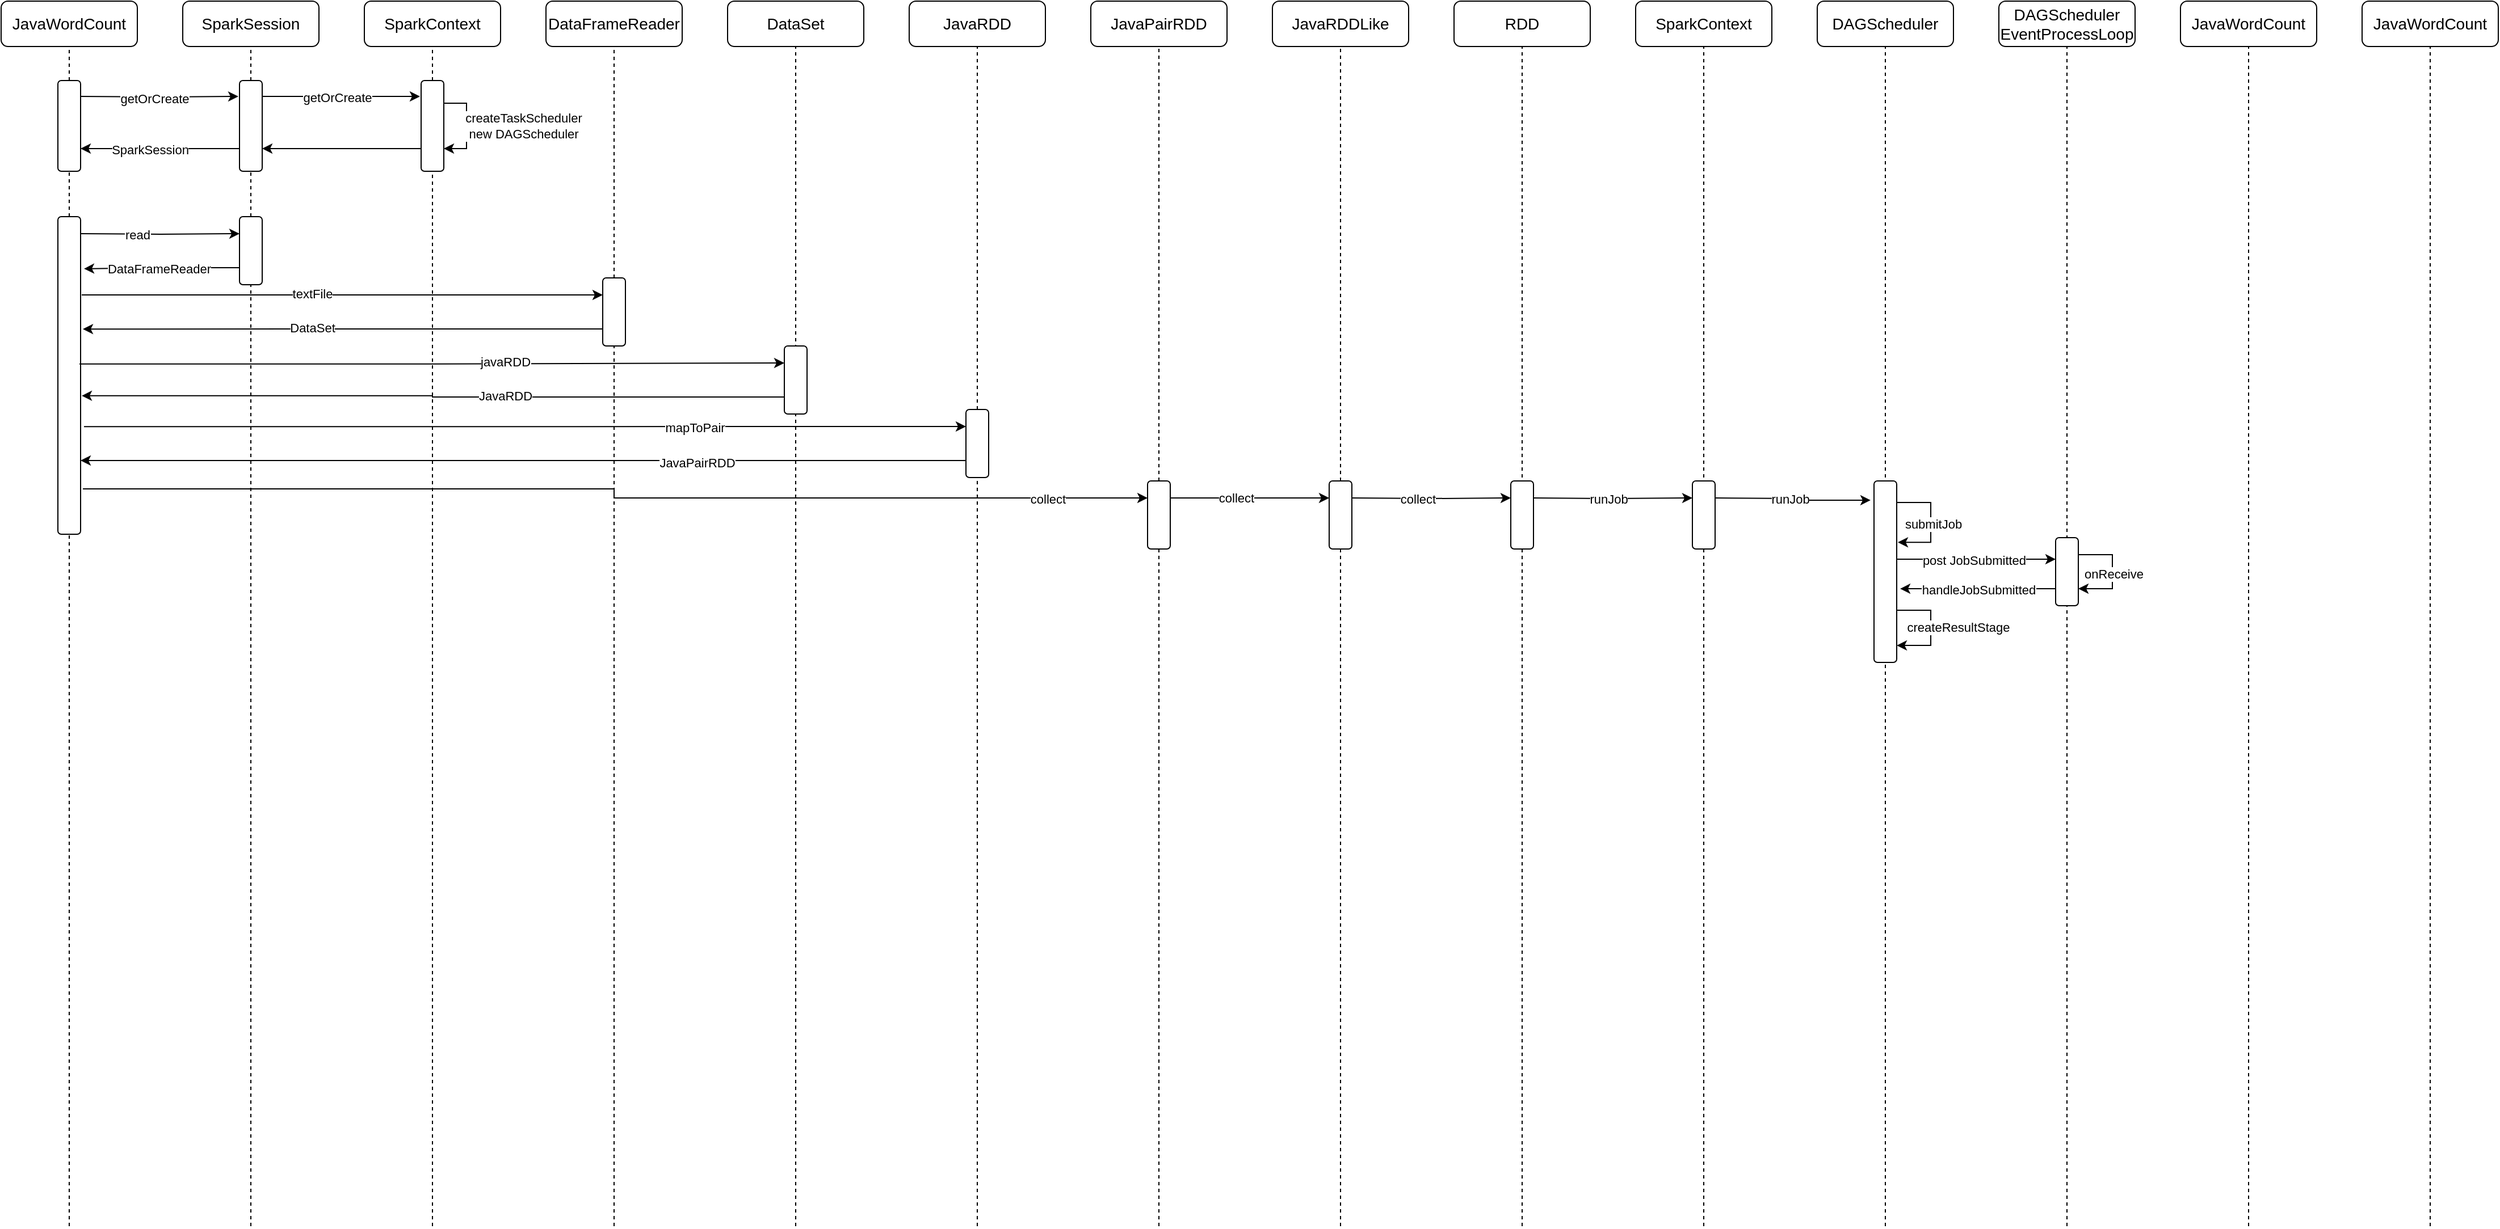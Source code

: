 <mxfile version="16.6.2" type="github">
  <diagram id="U8BS91Y_MRsQbwHD1So6" name="Page-1">
    <mxGraphModel dx="3633" dy="809" grid="1" gridSize="10" guides="1" tooltips="1" connect="1" arrows="1" fold="1" page="1" pageScale="1" pageWidth="1200" pageHeight="3000" math="0" shadow="0">
      <root>
        <mxCell id="0" />
        <mxCell id="1" parent="0" />
        <mxCell id="0Mfr6jbFzVe-f7cG6Vl7-1" value="DataFrameReader" style="rounded=1;html=1;fontSize=14;whiteSpace=wrap;" parent="1" vertex="1">
          <mxGeometry x="-1840" y="80" width="120" height="40" as="geometry" />
        </mxCell>
        <mxCell id="0Mfr6jbFzVe-f7cG6Vl7-2" value="" style="endArrow=none;dashed=1;html=1;rounded=0;entryX=0.5;entryY=1;entryDx=0;entryDy=0;startArrow=none;" parent="1" edge="1" source="-e6ujkZfyic5jgYB_E-2-20">
          <mxGeometry width="50" height="50" relative="1" as="geometry">
            <mxPoint x="-1780" y="1160" as="sourcePoint" />
            <mxPoint x="-1780" y="120" as="targetPoint" />
          </mxGeometry>
        </mxCell>
        <mxCell id="0Mfr6jbFzVe-f7cG6Vl7-5" value="DataSet" style="rounded=1;html=1;fontSize=14;whiteSpace=wrap;" parent="1" vertex="1">
          <mxGeometry x="-1680" y="80" width="120" height="40" as="geometry" />
        </mxCell>
        <mxCell id="0Mfr6jbFzVe-f7cG6Vl7-6" value="" style="endArrow=none;dashed=1;html=1;rounded=0;entryX=0.5;entryY=1;entryDx=0;entryDy=0;startArrow=none;" parent="1" edge="1">
          <mxGeometry width="50" height="50" relative="1" as="geometry">
            <mxPoint x="-1620" y="1160" as="sourcePoint" />
            <mxPoint x="-1620" y="120" as="targetPoint" />
          </mxGeometry>
        </mxCell>
        <mxCell id="0Mfr6jbFzVe-f7cG6Vl7-7" value="JavaRDD" style="rounded=1;html=1;fontSize=14;whiteSpace=wrap;" parent="1" vertex="1">
          <mxGeometry x="-1520" y="80" width="120" height="40" as="geometry" />
        </mxCell>
        <mxCell id="0Mfr6jbFzVe-f7cG6Vl7-8" value="" style="endArrow=none;dashed=1;html=1;rounded=0;entryX=0.5;entryY=1;entryDx=0;entryDy=0;startArrow=none;" parent="1" edge="1">
          <mxGeometry width="50" height="50" relative="1" as="geometry">
            <mxPoint x="-1460" y="1160" as="sourcePoint" />
            <mxPoint x="-1460" y="120" as="targetPoint" />
          </mxGeometry>
        </mxCell>
        <mxCell id="0Mfr6jbFzVe-f7cG6Vl7-9" value="JavaPairRDD" style="rounded=1;html=1;fontSize=14;whiteSpace=wrap;" parent="1" vertex="1">
          <mxGeometry x="-1360" y="80" width="120" height="40" as="geometry" />
        </mxCell>
        <mxCell id="0Mfr6jbFzVe-f7cG6Vl7-10" value="" style="endArrow=none;dashed=1;html=1;rounded=0;entryX=0.5;entryY=1;entryDx=0;entryDy=0;startArrow=none;" parent="1" edge="1" source="-e6ujkZfyic5jgYB_E-2-28">
          <mxGeometry width="50" height="50" relative="1" as="geometry">
            <mxPoint x="-1300" y="1160" as="sourcePoint" />
            <mxPoint x="-1300" y="120" as="targetPoint" />
          </mxGeometry>
        </mxCell>
        <mxCell id="0Mfr6jbFzVe-f7cG6Vl7-11" value="JavaRDDLike" style="rounded=1;html=1;fontSize=14;whiteSpace=wrap;" parent="1" vertex="1">
          <mxGeometry x="-1200" y="80" width="120" height="40" as="geometry" />
        </mxCell>
        <mxCell id="0Mfr6jbFzVe-f7cG6Vl7-12" value="" style="endArrow=none;dashed=1;html=1;rounded=0;entryX=0.5;entryY=1;entryDx=0;entryDy=0;startArrow=none;" parent="1" edge="1" source="-e6ujkZfyic5jgYB_E-2-44">
          <mxGeometry width="50" height="50" relative="1" as="geometry">
            <mxPoint x="-1140" y="1160" as="sourcePoint" />
            <mxPoint x="-1140" y="120" as="targetPoint" />
          </mxGeometry>
        </mxCell>
        <mxCell id="0Mfr6jbFzVe-f7cG6Vl7-13" value="RDD" style="rounded=1;html=1;fontSize=14;whiteSpace=wrap;" parent="1" vertex="1">
          <mxGeometry x="-1040" y="80" width="120" height="40" as="geometry" />
        </mxCell>
        <mxCell id="0Mfr6jbFzVe-f7cG6Vl7-14" value="" style="endArrow=none;dashed=1;html=1;rounded=0;entryX=0.5;entryY=1;entryDx=0;entryDy=0;startArrow=none;" parent="1" edge="1">
          <mxGeometry width="50" height="50" relative="1" as="geometry">
            <mxPoint x="-980" y="1160" as="sourcePoint" />
            <mxPoint x="-980" y="120" as="targetPoint" />
          </mxGeometry>
        </mxCell>
        <mxCell id="0Mfr6jbFzVe-f7cG6Vl7-15" value="SparkContext" style="rounded=1;html=1;fontSize=14;whiteSpace=wrap;" parent="1" vertex="1">
          <mxGeometry x="-880" y="80" width="120" height="40" as="geometry" />
        </mxCell>
        <mxCell id="0Mfr6jbFzVe-f7cG6Vl7-16" value="" style="endArrow=none;dashed=1;html=1;rounded=0;entryX=0.5;entryY=1;entryDx=0;entryDy=0;startArrow=none;" parent="1" edge="1">
          <mxGeometry width="50" height="50" relative="1" as="geometry">
            <mxPoint x="-820" y="1160" as="sourcePoint" />
            <mxPoint x="-820" y="120" as="targetPoint" />
          </mxGeometry>
        </mxCell>
        <mxCell id="0Mfr6jbFzVe-f7cG6Vl7-17" value="DAGScheduler" style="rounded=1;html=1;fontSize=14;whiteSpace=wrap;" parent="1" vertex="1">
          <mxGeometry x="-720" y="80" width="120" height="40" as="geometry" />
        </mxCell>
        <mxCell id="0Mfr6jbFzVe-f7cG6Vl7-18" value="" style="endArrow=none;dashed=1;html=1;rounded=0;entryX=0.5;entryY=1;entryDx=0;entryDy=0;startArrow=none;" parent="1" edge="1">
          <mxGeometry width="50" height="50" relative="1" as="geometry">
            <mxPoint x="-660" y="1160" as="sourcePoint" />
            <mxPoint x="-660" y="120" as="targetPoint" />
          </mxGeometry>
        </mxCell>
        <mxCell id="0Mfr6jbFzVe-f7cG6Vl7-19" value="&lt;div&gt;DAGScheduler&lt;/div&gt;&lt;div&gt;EventProcessLoop&lt;/div&gt;" style="rounded=1;html=1;fontSize=14;whiteSpace=wrap;" parent="1" vertex="1">
          <mxGeometry x="-560" y="80" width="120" height="40" as="geometry" />
        </mxCell>
        <mxCell id="0Mfr6jbFzVe-f7cG6Vl7-20" value="" style="endArrow=none;dashed=1;html=1;rounded=0;entryX=0.5;entryY=1;entryDx=0;entryDy=0;startArrow=none;" parent="1" edge="1">
          <mxGeometry width="50" height="50" relative="1" as="geometry">
            <mxPoint x="-500" y="1160" as="sourcePoint" />
            <mxPoint x="-500" y="120" as="targetPoint" />
          </mxGeometry>
        </mxCell>
        <mxCell id="0Mfr6jbFzVe-f7cG6Vl7-21" value="JavaWordCount" style="rounded=1;html=1;fontSize=14;whiteSpace=wrap;" parent="1" vertex="1">
          <mxGeometry x="-400" y="80" width="120" height="40" as="geometry" />
        </mxCell>
        <mxCell id="0Mfr6jbFzVe-f7cG6Vl7-22" value="" style="endArrow=none;dashed=1;html=1;rounded=0;entryX=0.5;entryY=1;entryDx=0;entryDy=0;startArrow=none;" parent="1" edge="1">
          <mxGeometry width="50" height="50" relative="1" as="geometry">
            <mxPoint x="-340" y="1160" as="sourcePoint" />
            <mxPoint x="-340" y="120" as="targetPoint" />
          </mxGeometry>
        </mxCell>
        <mxCell id="0Mfr6jbFzVe-f7cG6Vl7-23" value="JavaWordCount" style="rounded=1;html=1;fontSize=14;whiteSpace=wrap;" parent="1" vertex="1">
          <mxGeometry x="-240" y="80" width="120" height="40" as="geometry" />
        </mxCell>
        <mxCell id="0Mfr6jbFzVe-f7cG6Vl7-24" value="" style="endArrow=none;dashed=1;html=1;rounded=0;entryX=0.5;entryY=1;entryDx=0;entryDy=0;startArrow=none;" parent="1" edge="1">
          <mxGeometry width="50" height="50" relative="1" as="geometry">
            <mxPoint x="-180" y="1160" as="sourcePoint" />
            <mxPoint x="-180" y="120" as="targetPoint" />
          </mxGeometry>
        </mxCell>
        <mxCell id="0Mfr6jbFzVe-f7cG6Vl7-25" value="SparkContext" style="rounded=1;html=1;fontSize=14;whiteSpace=wrap;" parent="1" vertex="1">
          <mxGeometry x="-2000" y="80" width="120" height="40" as="geometry" />
        </mxCell>
        <mxCell id="0Mfr6jbFzVe-f7cG6Vl7-26" value="" style="endArrow=none;dashed=1;html=1;rounded=0;entryX=0.5;entryY=1;entryDx=0;entryDy=0;startArrow=none;" parent="1" edge="1" source="-e6ujkZfyic5jgYB_E-2-3">
          <mxGeometry width="50" height="50" relative="1" as="geometry">
            <mxPoint x="-1940" y="1160" as="sourcePoint" />
            <mxPoint x="-1940" y="120" as="targetPoint" />
          </mxGeometry>
        </mxCell>
        <mxCell id="0Mfr6jbFzVe-f7cG6Vl7-27" value="SparkSession" style="rounded=1;html=1;fontSize=14;whiteSpace=wrap;" parent="1" vertex="1">
          <mxGeometry x="-2160" y="80" width="120" height="40" as="geometry" />
        </mxCell>
        <mxCell id="0Mfr6jbFzVe-f7cG6Vl7-28" value="" style="endArrow=none;dashed=1;html=1;rounded=0;entryX=0.5;entryY=1;entryDx=0;entryDy=0;startArrow=none;" parent="1" edge="1" source="-e6ujkZfyic5jgYB_E-2-15">
          <mxGeometry width="50" height="50" relative="1" as="geometry">
            <mxPoint x="-2100" y="1160" as="sourcePoint" />
            <mxPoint x="-2100" y="120" as="targetPoint" />
          </mxGeometry>
        </mxCell>
        <mxCell id="0Mfr6jbFzVe-f7cG6Vl7-29" value="JavaWordCount" style="rounded=1;html=1;fontSize=14;whiteSpace=wrap;" parent="1" vertex="1">
          <mxGeometry x="-2320" y="80" width="120" height="40" as="geometry" />
        </mxCell>
        <mxCell id="0Mfr6jbFzVe-f7cG6Vl7-30" value="" style="endArrow=none;dashed=1;html=1;rounded=0;entryX=0.5;entryY=1;entryDx=0;entryDy=0;startArrow=none;" parent="1" edge="1" source="-e6ujkZfyic5jgYB_E-2-13">
          <mxGeometry width="50" height="50" relative="1" as="geometry">
            <mxPoint x="-2260" y="1160" as="sourcePoint" />
            <mxPoint x="-2260" y="120" as="targetPoint" />
          </mxGeometry>
        </mxCell>
        <mxCell id="-e6ujkZfyic5jgYB_E-2-5" style="edgeStyle=orthogonalEdgeStyle;rounded=0;orthogonalLoop=1;jettySize=auto;html=1;entryX=-0.05;entryY=0.175;entryDx=0;entryDy=0;entryPerimeter=0;" edge="1" parent="1" target="-e6ujkZfyic5jgYB_E-2-2">
          <mxGeometry relative="1" as="geometry">
            <mxPoint x="-2250" y="164" as="sourcePoint" />
          </mxGeometry>
        </mxCell>
        <mxCell id="-e6ujkZfyic5jgYB_E-2-7" value="&lt;div&gt;getOrCreate&lt;/div&gt;" style="edgeLabel;html=1;align=center;verticalAlign=middle;resizable=0;points=[];" vertex="1" connectable="0" parent="-e6ujkZfyic5jgYB_E-2-5">
          <mxGeometry x="-0.286" y="-2" relative="1" as="geometry">
            <mxPoint x="15" y="-1" as="offset" />
          </mxGeometry>
        </mxCell>
        <mxCell id="-e6ujkZfyic5jgYB_E-2-1" value="" style="rounded=1;whiteSpace=wrap;html=1;" vertex="1" parent="1">
          <mxGeometry x="-2270" y="150" width="20" height="80" as="geometry" />
        </mxCell>
        <mxCell id="-e6ujkZfyic5jgYB_E-2-6" style="edgeStyle=orthogonalEdgeStyle;rounded=0;orthogonalLoop=1;jettySize=auto;html=1;exitX=0.95;exitY=0.175;exitDx=0;exitDy=0;entryX=-0.05;entryY=0.175;entryDx=0;entryDy=0;entryPerimeter=0;exitPerimeter=0;" edge="1" parent="1" source="-e6ujkZfyic5jgYB_E-2-2" target="-e6ujkZfyic5jgYB_E-2-3">
          <mxGeometry relative="1" as="geometry">
            <mxPoint x="-1960" y="165" as="targetPoint" />
          </mxGeometry>
        </mxCell>
        <mxCell id="-e6ujkZfyic5jgYB_E-2-8" value="getOrCreate" style="edgeLabel;html=1;align=center;verticalAlign=middle;resizable=0;points=[];" vertex="1" connectable="0" parent="-e6ujkZfyic5jgYB_E-2-6">
          <mxGeometry x="-0.343" y="-1" relative="1" as="geometry">
            <mxPoint x="21" as="offset" />
          </mxGeometry>
        </mxCell>
        <mxCell id="-e6ujkZfyic5jgYB_E-2-12" style="edgeStyle=orthogonalEdgeStyle;rounded=0;orthogonalLoop=1;jettySize=auto;html=1;exitX=0;exitY=0.75;exitDx=0;exitDy=0;entryX=1;entryY=0.75;entryDx=0;entryDy=0;" edge="1" parent="1" source="-e6ujkZfyic5jgYB_E-2-2" target="-e6ujkZfyic5jgYB_E-2-1">
          <mxGeometry relative="1" as="geometry" />
        </mxCell>
        <mxCell id="-e6ujkZfyic5jgYB_E-2-26" value="SparkSession" style="edgeLabel;html=1;align=center;verticalAlign=middle;resizable=0;points=[];" vertex="1" connectable="0" parent="-e6ujkZfyic5jgYB_E-2-12">
          <mxGeometry x="0.257" y="1" relative="1" as="geometry">
            <mxPoint x="9" as="offset" />
          </mxGeometry>
        </mxCell>
        <mxCell id="-e6ujkZfyic5jgYB_E-2-2" value="" style="rounded=1;whiteSpace=wrap;html=1;" vertex="1" parent="1">
          <mxGeometry x="-2110" y="150" width="20" height="80" as="geometry" />
        </mxCell>
        <mxCell id="-e6ujkZfyic5jgYB_E-2-11" style="edgeStyle=orthogonalEdgeStyle;rounded=0;orthogonalLoop=1;jettySize=auto;html=1;exitX=0;exitY=0.75;exitDx=0;exitDy=0;entryX=1;entryY=0.75;entryDx=0;entryDy=0;" edge="1" parent="1" source="-e6ujkZfyic5jgYB_E-2-3" target="-e6ujkZfyic5jgYB_E-2-2">
          <mxGeometry relative="1" as="geometry" />
        </mxCell>
        <mxCell id="-e6ujkZfyic5jgYB_E-2-3" value="" style="rounded=1;whiteSpace=wrap;html=1;" vertex="1" parent="1">
          <mxGeometry x="-1950" y="150" width="20" height="80" as="geometry" />
        </mxCell>
        <mxCell id="-e6ujkZfyic5jgYB_E-2-4" value="" style="endArrow=none;dashed=1;html=1;rounded=0;entryX=0.5;entryY=1;entryDx=0;entryDy=0;startArrow=none;" edge="1" parent="1" target="-e6ujkZfyic5jgYB_E-2-3">
          <mxGeometry width="50" height="50" relative="1" as="geometry">
            <mxPoint x="-1940" y="1160" as="sourcePoint" />
            <mxPoint x="-1940" y="120" as="targetPoint" />
          </mxGeometry>
        </mxCell>
        <mxCell id="-e6ujkZfyic5jgYB_E-2-9" value="&lt;div&gt;createTaskScheduler&lt;/div&gt;&lt;div&gt;new DAGScheduler&lt;br&gt;&lt;/div&gt;" style="edgeStyle=orthogonalEdgeStyle;rounded=0;orthogonalLoop=1;jettySize=auto;html=1;exitX=1;exitY=0.25;exitDx=0;exitDy=0;entryX=1;entryY=0.75;entryDx=0;entryDy=0;" edge="1" parent="1" source="-e6ujkZfyic5jgYB_E-2-3" target="-e6ujkZfyic5jgYB_E-2-3">
          <mxGeometry y="50" relative="1" as="geometry">
            <mxPoint as="offset" />
          </mxGeometry>
        </mxCell>
        <mxCell id="-e6ujkZfyic5jgYB_E-2-13" value="" style="rounded=1;whiteSpace=wrap;html=1;" vertex="1" parent="1">
          <mxGeometry x="-2270" y="270" width="20" height="280" as="geometry" />
        </mxCell>
        <mxCell id="-e6ujkZfyic5jgYB_E-2-14" value="" style="endArrow=none;dashed=1;html=1;rounded=0;entryX=0.5;entryY=1;entryDx=0;entryDy=0;startArrow=none;" edge="1" parent="1" target="-e6ujkZfyic5jgYB_E-2-13">
          <mxGeometry width="50" height="50" relative="1" as="geometry">
            <mxPoint x="-2260" y="1160" as="sourcePoint" />
            <mxPoint x="-2260" y="120" as="targetPoint" />
          </mxGeometry>
        </mxCell>
        <mxCell id="-e6ujkZfyic5jgYB_E-2-17" style="edgeStyle=orthogonalEdgeStyle;rounded=0;orthogonalLoop=1;jettySize=auto;html=1;exitX=0;exitY=0.25;exitDx=0;exitDy=0;entryX=0;entryY=0.25;entryDx=0;entryDy=0;" edge="1" parent="1" target="-e6ujkZfyic5jgYB_E-2-15">
          <mxGeometry relative="1" as="geometry">
            <mxPoint x="-2250" y="285" as="sourcePoint" />
          </mxGeometry>
        </mxCell>
        <mxCell id="-e6ujkZfyic5jgYB_E-2-35" value="read" style="edgeLabel;html=1;align=center;verticalAlign=middle;resizable=0;points=[];" vertex="1" connectable="0" parent="-e6ujkZfyic5jgYB_E-2-17">
          <mxGeometry x="-0.286" relative="1" as="geometry">
            <mxPoint as="offset" />
          </mxGeometry>
        </mxCell>
        <mxCell id="-e6ujkZfyic5jgYB_E-2-19" style="edgeStyle=orthogonalEdgeStyle;rounded=0;orthogonalLoop=1;jettySize=auto;html=1;exitX=0;exitY=0.75;exitDx=0;exitDy=0;entryX=1.15;entryY=0.164;entryDx=0;entryDy=0;entryPerimeter=0;" edge="1" parent="1" source="-e6ujkZfyic5jgYB_E-2-15" target="-e6ujkZfyic5jgYB_E-2-13">
          <mxGeometry relative="1" as="geometry" />
        </mxCell>
        <mxCell id="-e6ujkZfyic5jgYB_E-2-36" value="DataFrameReader" style="edgeLabel;html=1;align=center;verticalAlign=middle;resizable=0;points=[];" vertex="1" connectable="0" parent="-e6ujkZfyic5jgYB_E-2-19">
          <mxGeometry x="0.26" relative="1" as="geometry">
            <mxPoint x="15" as="offset" />
          </mxGeometry>
        </mxCell>
        <mxCell id="-e6ujkZfyic5jgYB_E-2-15" value="" style="rounded=1;whiteSpace=wrap;html=1;" vertex="1" parent="1">
          <mxGeometry x="-2110" y="270" width="20" height="60" as="geometry" />
        </mxCell>
        <mxCell id="-e6ujkZfyic5jgYB_E-2-16" value="" style="endArrow=none;dashed=1;html=1;rounded=0;entryX=0.5;entryY=1;entryDx=0;entryDy=0;startArrow=none;" edge="1" parent="1" target="-e6ujkZfyic5jgYB_E-2-15">
          <mxGeometry width="50" height="50" relative="1" as="geometry">
            <mxPoint x="-2100" y="1160" as="sourcePoint" />
            <mxPoint x="-2100" y="120" as="targetPoint" />
          </mxGeometry>
        </mxCell>
        <mxCell id="-e6ujkZfyic5jgYB_E-2-22" style="edgeStyle=orthogonalEdgeStyle;rounded=0;orthogonalLoop=1;jettySize=auto;html=1;exitX=0;exitY=0.25;exitDx=0;exitDy=0;entryX=1.05;entryY=0.558;entryDx=0;entryDy=0;entryPerimeter=0;" edge="1" parent="1">
          <mxGeometry relative="1" as="geometry">
            <mxPoint x="-2249" y="338.96" as="sourcePoint" />
            <mxPoint x="-1790" y="339" as="targetPoint" />
          </mxGeometry>
        </mxCell>
        <mxCell id="-e6ujkZfyic5jgYB_E-2-37" value="textFile" style="edgeLabel;html=1;align=center;verticalAlign=middle;resizable=0;points=[];" vertex="1" connectable="0" parent="-e6ujkZfyic5jgYB_E-2-22">
          <mxGeometry x="-0.116" y="1" relative="1" as="geometry">
            <mxPoint as="offset" />
          </mxGeometry>
        </mxCell>
        <mxCell id="-e6ujkZfyic5jgYB_E-2-23" style="edgeStyle=orthogonalEdgeStyle;rounded=0;orthogonalLoop=1;jettySize=auto;html=1;exitX=0;exitY=0.75;exitDx=0;exitDy=0;entryX=1.1;entryY=0.354;entryDx=0;entryDy=0;entryPerimeter=0;" edge="1" parent="1" source="-e6ujkZfyic5jgYB_E-2-20" target="-e6ujkZfyic5jgYB_E-2-13">
          <mxGeometry relative="1" as="geometry" />
        </mxCell>
        <mxCell id="-e6ujkZfyic5jgYB_E-2-38" value="DataSet" style="edgeLabel;html=1;align=center;verticalAlign=middle;resizable=0;points=[];" vertex="1" connectable="0" parent="-e6ujkZfyic5jgYB_E-2-23">
          <mxGeometry x="0.118" y="-1" relative="1" as="geometry">
            <mxPoint as="offset" />
          </mxGeometry>
        </mxCell>
        <mxCell id="-e6ujkZfyic5jgYB_E-2-20" value="" style="rounded=1;whiteSpace=wrap;html=1;" vertex="1" parent="1">
          <mxGeometry x="-1790" y="324" width="20" height="60" as="geometry" />
        </mxCell>
        <mxCell id="-e6ujkZfyic5jgYB_E-2-21" value="" style="endArrow=none;dashed=1;html=1;rounded=0;entryX=0.5;entryY=1;entryDx=0;entryDy=0;startArrow=none;" edge="1" parent="1" target="-e6ujkZfyic5jgYB_E-2-20">
          <mxGeometry width="50" height="50" relative="1" as="geometry">
            <mxPoint x="-1780" y="1160" as="sourcePoint" />
            <mxPoint x="-1780" y="120" as="targetPoint" />
          </mxGeometry>
        </mxCell>
        <mxCell id="-e6ujkZfyic5jgYB_E-2-27" style="edgeStyle=orthogonalEdgeStyle;rounded=0;orthogonalLoop=1;jettySize=auto;html=1;exitX=0.95;exitY=0.464;exitDx=0;exitDy=0;entryX=0;entryY=0.25;entryDx=0;entryDy=0;exitPerimeter=0;" edge="1" parent="1" source="-e6ujkZfyic5jgYB_E-2-13" target="-e6ujkZfyic5jgYB_E-2-24">
          <mxGeometry relative="1" as="geometry" />
        </mxCell>
        <mxCell id="-e6ujkZfyic5jgYB_E-2-39" value="javaRDD" style="edgeLabel;html=1;align=center;verticalAlign=middle;resizable=0;points=[];" vertex="1" connectable="0" parent="-e6ujkZfyic5jgYB_E-2-27">
          <mxGeometry x="0.209" y="1" relative="1" as="geometry">
            <mxPoint as="offset" />
          </mxGeometry>
        </mxCell>
        <mxCell id="-e6ujkZfyic5jgYB_E-2-30" style="edgeStyle=orthogonalEdgeStyle;rounded=0;orthogonalLoop=1;jettySize=auto;html=1;exitX=0;exitY=0.75;exitDx=0;exitDy=0;entryX=1.05;entryY=0.564;entryDx=0;entryDy=0;entryPerimeter=0;" edge="1" parent="1" source="-e6ujkZfyic5jgYB_E-2-24" target="-e6ujkZfyic5jgYB_E-2-13">
          <mxGeometry relative="1" as="geometry" />
        </mxCell>
        <mxCell id="-e6ujkZfyic5jgYB_E-2-40" value="JavaRDD" style="edgeLabel;html=1;align=center;verticalAlign=middle;resizable=0;points=[];" vertex="1" connectable="0" parent="-e6ujkZfyic5jgYB_E-2-30">
          <mxGeometry x="-0.171" y="-1" relative="1" as="geometry">
            <mxPoint x="11" as="offset" />
          </mxGeometry>
        </mxCell>
        <mxCell id="-e6ujkZfyic5jgYB_E-2-24" value="" style="rounded=1;whiteSpace=wrap;html=1;" vertex="1" parent="1">
          <mxGeometry x="-1630" y="384" width="20" height="60" as="geometry" />
        </mxCell>
        <mxCell id="-e6ujkZfyic5jgYB_E-2-31" style="edgeStyle=orthogonalEdgeStyle;rounded=0;orthogonalLoop=1;jettySize=auto;html=1;exitX=1.15;exitY=0.661;exitDx=0;exitDy=0;entryX=0;entryY=0.25;entryDx=0;entryDy=0;exitPerimeter=0;" edge="1" parent="1" source="-e6ujkZfyic5jgYB_E-2-13" target="-e6ujkZfyic5jgYB_E-2-25">
          <mxGeometry relative="1" as="geometry" />
        </mxCell>
        <mxCell id="-e6ujkZfyic5jgYB_E-2-41" value="mapToPair" style="edgeLabel;html=1;align=center;verticalAlign=middle;resizable=0;points=[];" vertex="1" connectable="0" parent="-e6ujkZfyic5jgYB_E-2-31">
          <mxGeometry x="0.384" y="-1" relative="1" as="geometry">
            <mxPoint as="offset" />
          </mxGeometry>
        </mxCell>
        <mxCell id="-e6ujkZfyic5jgYB_E-2-32" style="edgeStyle=orthogonalEdgeStyle;rounded=0;orthogonalLoop=1;jettySize=auto;html=1;exitX=0;exitY=0.75;exitDx=0;exitDy=0;" edge="1" parent="1" source="-e6ujkZfyic5jgYB_E-2-25">
          <mxGeometry relative="1" as="geometry">
            <mxPoint x="-2250" y="485" as="targetPoint" />
          </mxGeometry>
        </mxCell>
        <mxCell id="-e6ujkZfyic5jgYB_E-2-42" value="JavaPairRDD" style="edgeLabel;html=1;align=center;verticalAlign=middle;resizable=0;points=[];" vertex="1" connectable="0" parent="-e6ujkZfyic5jgYB_E-2-32">
          <mxGeometry x="-0.364" y="2" relative="1" as="geometry">
            <mxPoint x="11" as="offset" />
          </mxGeometry>
        </mxCell>
        <mxCell id="-e6ujkZfyic5jgYB_E-2-25" value="" style="rounded=1;whiteSpace=wrap;html=1;" vertex="1" parent="1">
          <mxGeometry x="-1470" y="440" width="20" height="60" as="geometry" />
        </mxCell>
        <mxCell id="-e6ujkZfyic5jgYB_E-2-33" style="edgeStyle=orthogonalEdgeStyle;rounded=0;orthogonalLoop=1;jettySize=auto;html=1;exitX=1.1;exitY=0.857;exitDx=0;exitDy=0;entryX=0;entryY=0.25;entryDx=0;entryDy=0;exitPerimeter=0;" edge="1" parent="1" source="-e6ujkZfyic5jgYB_E-2-13" target="-e6ujkZfyic5jgYB_E-2-28">
          <mxGeometry relative="1" as="geometry" />
        </mxCell>
        <mxCell id="-e6ujkZfyic5jgYB_E-2-43" value="collect" style="edgeLabel;html=1;align=center;verticalAlign=middle;resizable=0;points=[];" vertex="1" connectable="0" parent="-e6ujkZfyic5jgYB_E-2-33">
          <mxGeometry x="0.812" y="-1" relative="1" as="geometry">
            <mxPoint x="1" as="offset" />
          </mxGeometry>
        </mxCell>
        <mxCell id="-e6ujkZfyic5jgYB_E-2-46" style="edgeStyle=orthogonalEdgeStyle;rounded=0;orthogonalLoop=1;jettySize=auto;html=1;exitX=1;exitY=0.25;exitDx=0;exitDy=0;entryX=0;entryY=0.25;entryDx=0;entryDy=0;" edge="1" parent="1" source="-e6ujkZfyic5jgYB_E-2-28" target="-e6ujkZfyic5jgYB_E-2-44">
          <mxGeometry relative="1" as="geometry" />
        </mxCell>
        <mxCell id="-e6ujkZfyic5jgYB_E-2-47" value="collect" style="edgeLabel;html=1;align=center;verticalAlign=middle;resizable=0;points=[];" vertex="1" connectable="0" parent="-e6ujkZfyic5jgYB_E-2-46">
          <mxGeometry x="-0.171" relative="1" as="geometry">
            <mxPoint as="offset" />
          </mxGeometry>
        </mxCell>
        <mxCell id="-e6ujkZfyic5jgYB_E-2-28" value="" style="rounded=1;whiteSpace=wrap;html=1;" vertex="1" parent="1">
          <mxGeometry x="-1310" y="503" width="20" height="60" as="geometry" />
        </mxCell>
        <mxCell id="-e6ujkZfyic5jgYB_E-2-29" value="" style="endArrow=none;dashed=1;html=1;rounded=0;entryX=0.5;entryY=1;entryDx=0;entryDy=0;startArrow=none;" edge="1" parent="1" target="-e6ujkZfyic5jgYB_E-2-28">
          <mxGeometry width="50" height="50" relative="1" as="geometry">
            <mxPoint x="-1300" y="1160" as="sourcePoint" />
            <mxPoint x="-1300" y="120" as="targetPoint" />
          </mxGeometry>
        </mxCell>
        <mxCell id="-e6ujkZfyic5jgYB_E-2-44" value="" style="rounded=1;whiteSpace=wrap;html=1;" vertex="1" parent="1">
          <mxGeometry x="-1150" y="503" width="20" height="60" as="geometry" />
        </mxCell>
        <mxCell id="-e6ujkZfyic5jgYB_E-2-45" value="" style="endArrow=none;dashed=1;html=1;rounded=0;entryX=0.5;entryY=1;entryDx=0;entryDy=0;startArrow=none;" edge="1" parent="1" target="-e6ujkZfyic5jgYB_E-2-44">
          <mxGeometry width="50" height="50" relative="1" as="geometry">
            <mxPoint x="-1140" y="1160" as="sourcePoint" />
            <mxPoint x="-1140" y="120" as="targetPoint" />
          </mxGeometry>
        </mxCell>
        <mxCell id="-e6ujkZfyic5jgYB_E-2-48" style="edgeStyle=orthogonalEdgeStyle;rounded=0;orthogonalLoop=1;jettySize=auto;html=1;exitX=1;exitY=0.25;exitDx=0;exitDy=0;entryX=0;entryY=0.25;entryDx=0;entryDy=0;" edge="1" parent="1" target="-e6ujkZfyic5jgYB_E-2-50">
          <mxGeometry relative="1" as="geometry">
            <mxPoint x="-1130" y="518" as="sourcePoint" />
          </mxGeometry>
        </mxCell>
        <mxCell id="-e6ujkZfyic5jgYB_E-2-49" value="collect" style="edgeLabel;html=1;align=center;verticalAlign=middle;resizable=0;points=[];" vertex="1" connectable="0" parent="-e6ujkZfyic5jgYB_E-2-48">
          <mxGeometry x="-0.171" relative="1" as="geometry">
            <mxPoint as="offset" />
          </mxGeometry>
        </mxCell>
        <mxCell id="-e6ujkZfyic5jgYB_E-2-50" value="" style="rounded=1;whiteSpace=wrap;html=1;" vertex="1" parent="1">
          <mxGeometry x="-990" y="503" width="20" height="60" as="geometry" />
        </mxCell>
        <mxCell id="-e6ujkZfyic5jgYB_E-2-51" style="edgeStyle=orthogonalEdgeStyle;rounded=0;orthogonalLoop=1;jettySize=auto;html=1;exitX=1;exitY=0.25;exitDx=0;exitDy=0;entryX=0;entryY=0.25;entryDx=0;entryDy=0;" edge="1" parent="1" target="-e6ujkZfyic5jgYB_E-2-53">
          <mxGeometry relative="1" as="geometry">
            <mxPoint x="-970" y="518" as="sourcePoint" />
          </mxGeometry>
        </mxCell>
        <mxCell id="-e6ujkZfyic5jgYB_E-2-52" value="runJob" style="edgeLabel;html=1;align=center;verticalAlign=middle;resizable=0;points=[];" vertex="1" connectable="0" parent="-e6ujkZfyic5jgYB_E-2-51">
          <mxGeometry x="-0.171" relative="1" as="geometry">
            <mxPoint x="8" as="offset" />
          </mxGeometry>
        </mxCell>
        <mxCell id="-e6ujkZfyic5jgYB_E-2-53" value="" style="rounded=1;whiteSpace=wrap;html=1;" vertex="1" parent="1">
          <mxGeometry x="-830" y="503" width="20" height="60" as="geometry" />
        </mxCell>
        <mxCell id="-e6ujkZfyic5jgYB_E-2-54" style="edgeStyle=orthogonalEdgeStyle;rounded=0;orthogonalLoop=1;jettySize=auto;html=1;exitX=1;exitY=0.25;exitDx=0;exitDy=0;entryX=-0.15;entryY=0.106;entryDx=0;entryDy=0;entryPerimeter=0;" edge="1" parent="1" target="-e6ujkZfyic5jgYB_E-2-56">
          <mxGeometry relative="1" as="geometry">
            <mxPoint x="-810" y="518" as="sourcePoint" />
          </mxGeometry>
        </mxCell>
        <mxCell id="-e6ujkZfyic5jgYB_E-2-55" value="runJob" style="edgeLabel;html=1;align=center;verticalAlign=middle;resizable=0;points=[];" vertex="1" connectable="0" parent="-e6ujkZfyic5jgYB_E-2-54">
          <mxGeometry x="-0.171" relative="1" as="geometry">
            <mxPoint x="8" as="offset" />
          </mxGeometry>
        </mxCell>
        <mxCell id="-e6ujkZfyic5jgYB_E-2-56" value="" style="rounded=1;whiteSpace=wrap;html=1;" vertex="1" parent="1">
          <mxGeometry x="-670" y="503" width="20" height="160" as="geometry" />
        </mxCell>
        <mxCell id="-e6ujkZfyic5jgYB_E-2-57" style="edgeStyle=orthogonalEdgeStyle;rounded=0;orthogonalLoop=1;jettySize=auto;html=1;exitX=1;exitY=0.119;exitDx=0;exitDy=0;entryX=1.05;entryY=0.338;entryDx=0;entryDy=0;exitPerimeter=0;entryPerimeter=0;" edge="1" parent="1" source="-e6ujkZfyic5jgYB_E-2-56" target="-e6ujkZfyic5jgYB_E-2-56">
          <mxGeometry relative="1" as="geometry">
            <Array as="points">
              <mxPoint x="-620" y="522" />
              <mxPoint x="-620" y="557" />
            </Array>
          </mxGeometry>
        </mxCell>
        <mxCell id="-e6ujkZfyic5jgYB_E-2-58" value="submitJob" style="edgeLabel;html=1;align=center;verticalAlign=middle;resizable=0;points=[];" vertex="1" connectable="0" parent="-e6ujkZfyic5jgYB_E-2-57">
          <mxGeometry x="0.041" y="2" relative="1" as="geometry">
            <mxPoint as="offset" />
          </mxGeometry>
        </mxCell>
        <mxCell id="-e6ujkZfyic5jgYB_E-2-61" style="edgeStyle=orthogonalEdgeStyle;rounded=0;orthogonalLoop=1;jettySize=auto;html=1;exitX=0;exitY=0.25;exitDx=0;exitDy=0;entryX=1;entryY=0.406;entryDx=0;entryDy=0;entryPerimeter=0;" edge="1" parent="1">
          <mxGeometry relative="1" as="geometry">
            <mxPoint x="-650" y="571.96" as="sourcePoint" />
            <mxPoint x="-510" y="572" as="targetPoint" />
          </mxGeometry>
        </mxCell>
        <mxCell id="-e6ujkZfyic5jgYB_E-2-62" value="post JobSubmitted" style="edgeLabel;html=1;align=center;verticalAlign=middle;resizable=0;points=[];" vertex="1" connectable="0" parent="-e6ujkZfyic5jgYB_E-2-61">
          <mxGeometry x="-0.029" y="-1" relative="1" as="geometry">
            <mxPoint as="offset" />
          </mxGeometry>
        </mxCell>
        <mxCell id="-e6ujkZfyic5jgYB_E-2-65" style="edgeStyle=orthogonalEdgeStyle;rounded=0;orthogonalLoop=1;jettySize=auto;html=1;exitX=0;exitY=0.75;exitDx=0;exitDy=0;entryX=1.15;entryY=0.594;entryDx=0;entryDy=0;entryPerimeter=0;" edge="1" parent="1" source="-e6ujkZfyic5jgYB_E-2-59" target="-e6ujkZfyic5jgYB_E-2-56">
          <mxGeometry relative="1" as="geometry" />
        </mxCell>
        <mxCell id="-e6ujkZfyic5jgYB_E-2-66" value="handleJobSubmitted" style="edgeLabel;html=1;align=center;verticalAlign=middle;resizable=0;points=[];" vertex="1" connectable="0" parent="-e6ujkZfyic5jgYB_E-2-65">
          <mxGeometry x="0.11" y="1" relative="1" as="geometry">
            <mxPoint x="8" as="offset" />
          </mxGeometry>
        </mxCell>
        <mxCell id="-e6ujkZfyic5jgYB_E-2-59" value="" style="rounded=1;whiteSpace=wrap;html=1;" vertex="1" parent="1">
          <mxGeometry x="-510" y="553" width="20" height="60" as="geometry" />
        </mxCell>
        <mxCell id="-e6ujkZfyic5jgYB_E-2-63" style="edgeStyle=orthogonalEdgeStyle;rounded=0;orthogonalLoop=1;jettySize=auto;html=1;exitX=1;exitY=0.25;exitDx=0;exitDy=0;entryX=1;entryY=0.75;entryDx=0;entryDy=0;" edge="1" parent="1" source="-e6ujkZfyic5jgYB_E-2-59" target="-e6ujkZfyic5jgYB_E-2-59">
          <mxGeometry relative="1" as="geometry">
            <Array as="points">
              <mxPoint x="-460" y="568" />
              <mxPoint x="-460" y="598" />
            </Array>
          </mxGeometry>
        </mxCell>
        <mxCell id="-e6ujkZfyic5jgYB_E-2-64" value="onReceive" style="edgeLabel;html=1;align=center;verticalAlign=middle;resizable=0;points=[];" vertex="1" connectable="0" parent="-e6ujkZfyic5jgYB_E-2-63">
          <mxGeometry x="0.029" y="1" relative="1" as="geometry">
            <mxPoint as="offset" />
          </mxGeometry>
        </mxCell>
        <mxCell id="-e6ujkZfyic5jgYB_E-2-67" style="edgeStyle=orthogonalEdgeStyle;rounded=0;orthogonalLoop=1;jettySize=auto;html=1;exitX=1;exitY=0.75;exitDx=0;exitDy=0;entryX=1;entryY=0.944;entryDx=0;entryDy=0;entryPerimeter=0;" edge="1" parent="1">
          <mxGeometry relative="1" as="geometry">
            <mxPoint x="-650" y="617" as="sourcePoint" />
            <mxPoint x="-650" y="648.04" as="targetPoint" />
            <Array as="points">
              <mxPoint x="-620" y="617" />
              <mxPoint x="-620" y="648" />
            </Array>
          </mxGeometry>
        </mxCell>
        <mxCell id="-e6ujkZfyic5jgYB_E-2-68" value="createResultStage" style="edgeLabel;html=1;align=center;verticalAlign=middle;resizable=0;points=[];" vertex="1" connectable="0" parent="-e6ujkZfyic5jgYB_E-2-67">
          <mxGeometry x="-0.011" y="2" relative="1" as="geometry">
            <mxPoint x="22" as="offset" />
          </mxGeometry>
        </mxCell>
      </root>
    </mxGraphModel>
  </diagram>
</mxfile>
